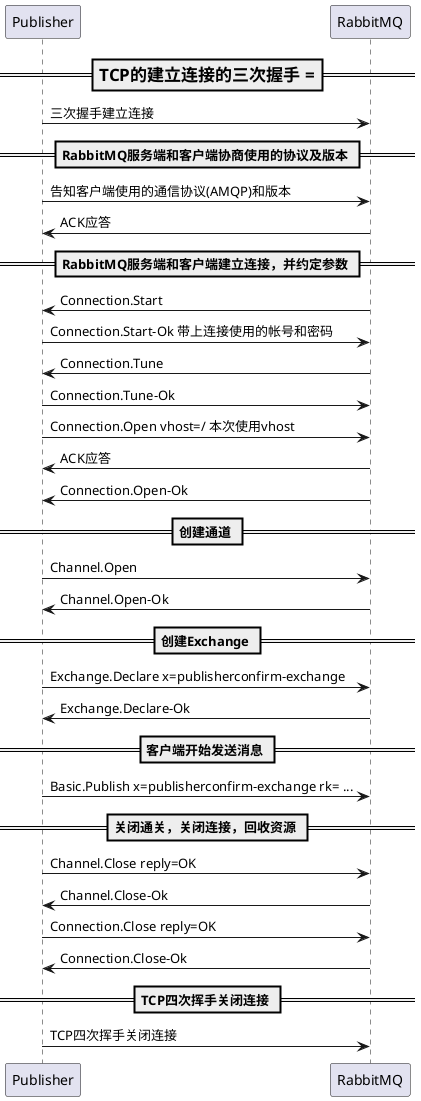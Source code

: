 @startuml
=== TCP的建立连接的三次握手 ===
Publisher -> RabbitMQ : 三次握手建立连接
== RabbitMQ服务端和客户端协商使用的协议及版本 ==
Publisher -> RabbitMQ : 告知客户端使用的通信协议(AMQP)和版本
RabbitMQ -> Publisher : ACK应答
== RabbitMQ服务端和客户端建立连接，并约定参数 ==
RabbitMQ -> Publisher : Connection.Start
Publisher -> RabbitMQ : Connection.Start-Ok 带上连接使用的帐号和密码
RabbitMQ -> Publisher : Connection.Tune
Publisher -> RabbitMQ : Connection.Tune-Ok
Publisher -> RabbitMQ : Connection.Open vhost=/ 本次使用vhost
RabbitMQ -> Publisher : ACK应答
RabbitMQ -> Publisher : Connection.Open-Ok
== 创建通道 ==
Publisher -> RabbitMQ : Channel.Open
RabbitMQ -> Publisher : Channel.Open-Ok
==  创建Exchange ==
Publisher -> RabbitMQ : Exchange.Declare x=publisherconfirm-exchange
RabbitMQ -> Publisher : Exchange.Declare-Ok
==  客户端开始发送消息 ==
Publisher -> RabbitMQ : Basic.Publish x=publisherconfirm-exchange rk= ...
== 关闭通关，关闭连接，回收资源 ==
Publisher -> RabbitMQ : Channel.Close reply=OK
RabbitMQ -> Publisher : Channel.Close-Ok
Publisher -> RabbitMQ : Connection.Close reply=OK
RabbitMQ -> Publisher : Connection.Close-Ok
== TCP四次挥手关闭连接 ==
Publisher -> RabbitMQ : TCP四次挥手关闭连接
@enduml







































